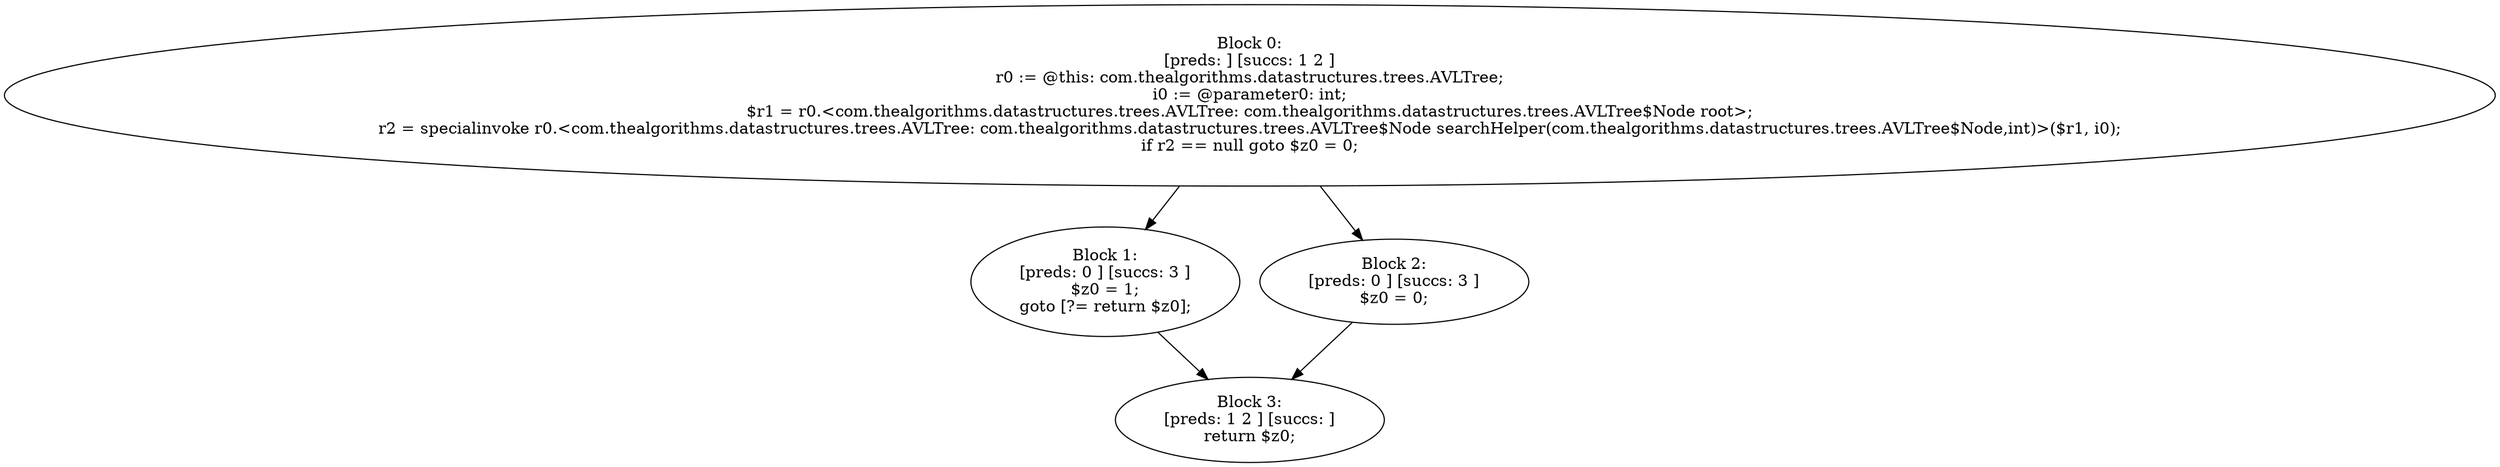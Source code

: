 digraph "unitGraph" {
    "Block 0:
[preds: ] [succs: 1 2 ]
r0 := @this: com.thealgorithms.datastructures.trees.AVLTree;
i0 := @parameter0: int;
$r1 = r0.<com.thealgorithms.datastructures.trees.AVLTree: com.thealgorithms.datastructures.trees.AVLTree$Node root>;
r2 = specialinvoke r0.<com.thealgorithms.datastructures.trees.AVLTree: com.thealgorithms.datastructures.trees.AVLTree$Node searchHelper(com.thealgorithms.datastructures.trees.AVLTree$Node,int)>($r1, i0);
if r2 == null goto $z0 = 0;
"
    "Block 1:
[preds: 0 ] [succs: 3 ]
$z0 = 1;
goto [?= return $z0];
"
    "Block 2:
[preds: 0 ] [succs: 3 ]
$z0 = 0;
"
    "Block 3:
[preds: 1 2 ] [succs: ]
return $z0;
"
    "Block 0:
[preds: ] [succs: 1 2 ]
r0 := @this: com.thealgorithms.datastructures.trees.AVLTree;
i0 := @parameter0: int;
$r1 = r0.<com.thealgorithms.datastructures.trees.AVLTree: com.thealgorithms.datastructures.trees.AVLTree$Node root>;
r2 = specialinvoke r0.<com.thealgorithms.datastructures.trees.AVLTree: com.thealgorithms.datastructures.trees.AVLTree$Node searchHelper(com.thealgorithms.datastructures.trees.AVLTree$Node,int)>($r1, i0);
if r2 == null goto $z0 = 0;
"->"Block 1:
[preds: 0 ] [succs: 3 ]
$z0 = 1;
goto [?= return $z0];
";
    "Block 0:
[preds: ] [succs: 1 2 ]
r0 := @this: com.thealgorithms.datastructures.trees.AVLTree;
i0 := @parameter0: int;
$r1 = r0.<com.thealgorithms.datastructures.trees.AVLTree: com.thealgorithms.datastructures.trees.AVLTree$Node root>;
r2 = specialinvoke r0.<com.thealgorithms.datastructures.trees.AVLTree: com.thealgorithms.datastructures.trees.AVLTree$Node searchHelper(com.thealgorithms.datastructures.trees.AVLTree$Node,int)>($r1, i0);
if r2 == null goto $z0 = 0;
"->"Block 2:
[preds: 0 ] [succs: 3 ]
$z0 = 0;
";
    "Block 1:
[preds: 0 ] [succs: 3 ]
$z0 = 1;
goto [?= return $z0];
"->"Block 3:
[preds: 1 2 ] [succs: ]
return $z0;
";
    "Block 2:
[preds: 0 ] [succs: 3 ]
$z0 = 0;
"->"Block 3:
[preds: 1 2 ] [succs: ]
return $z0;
";
}
